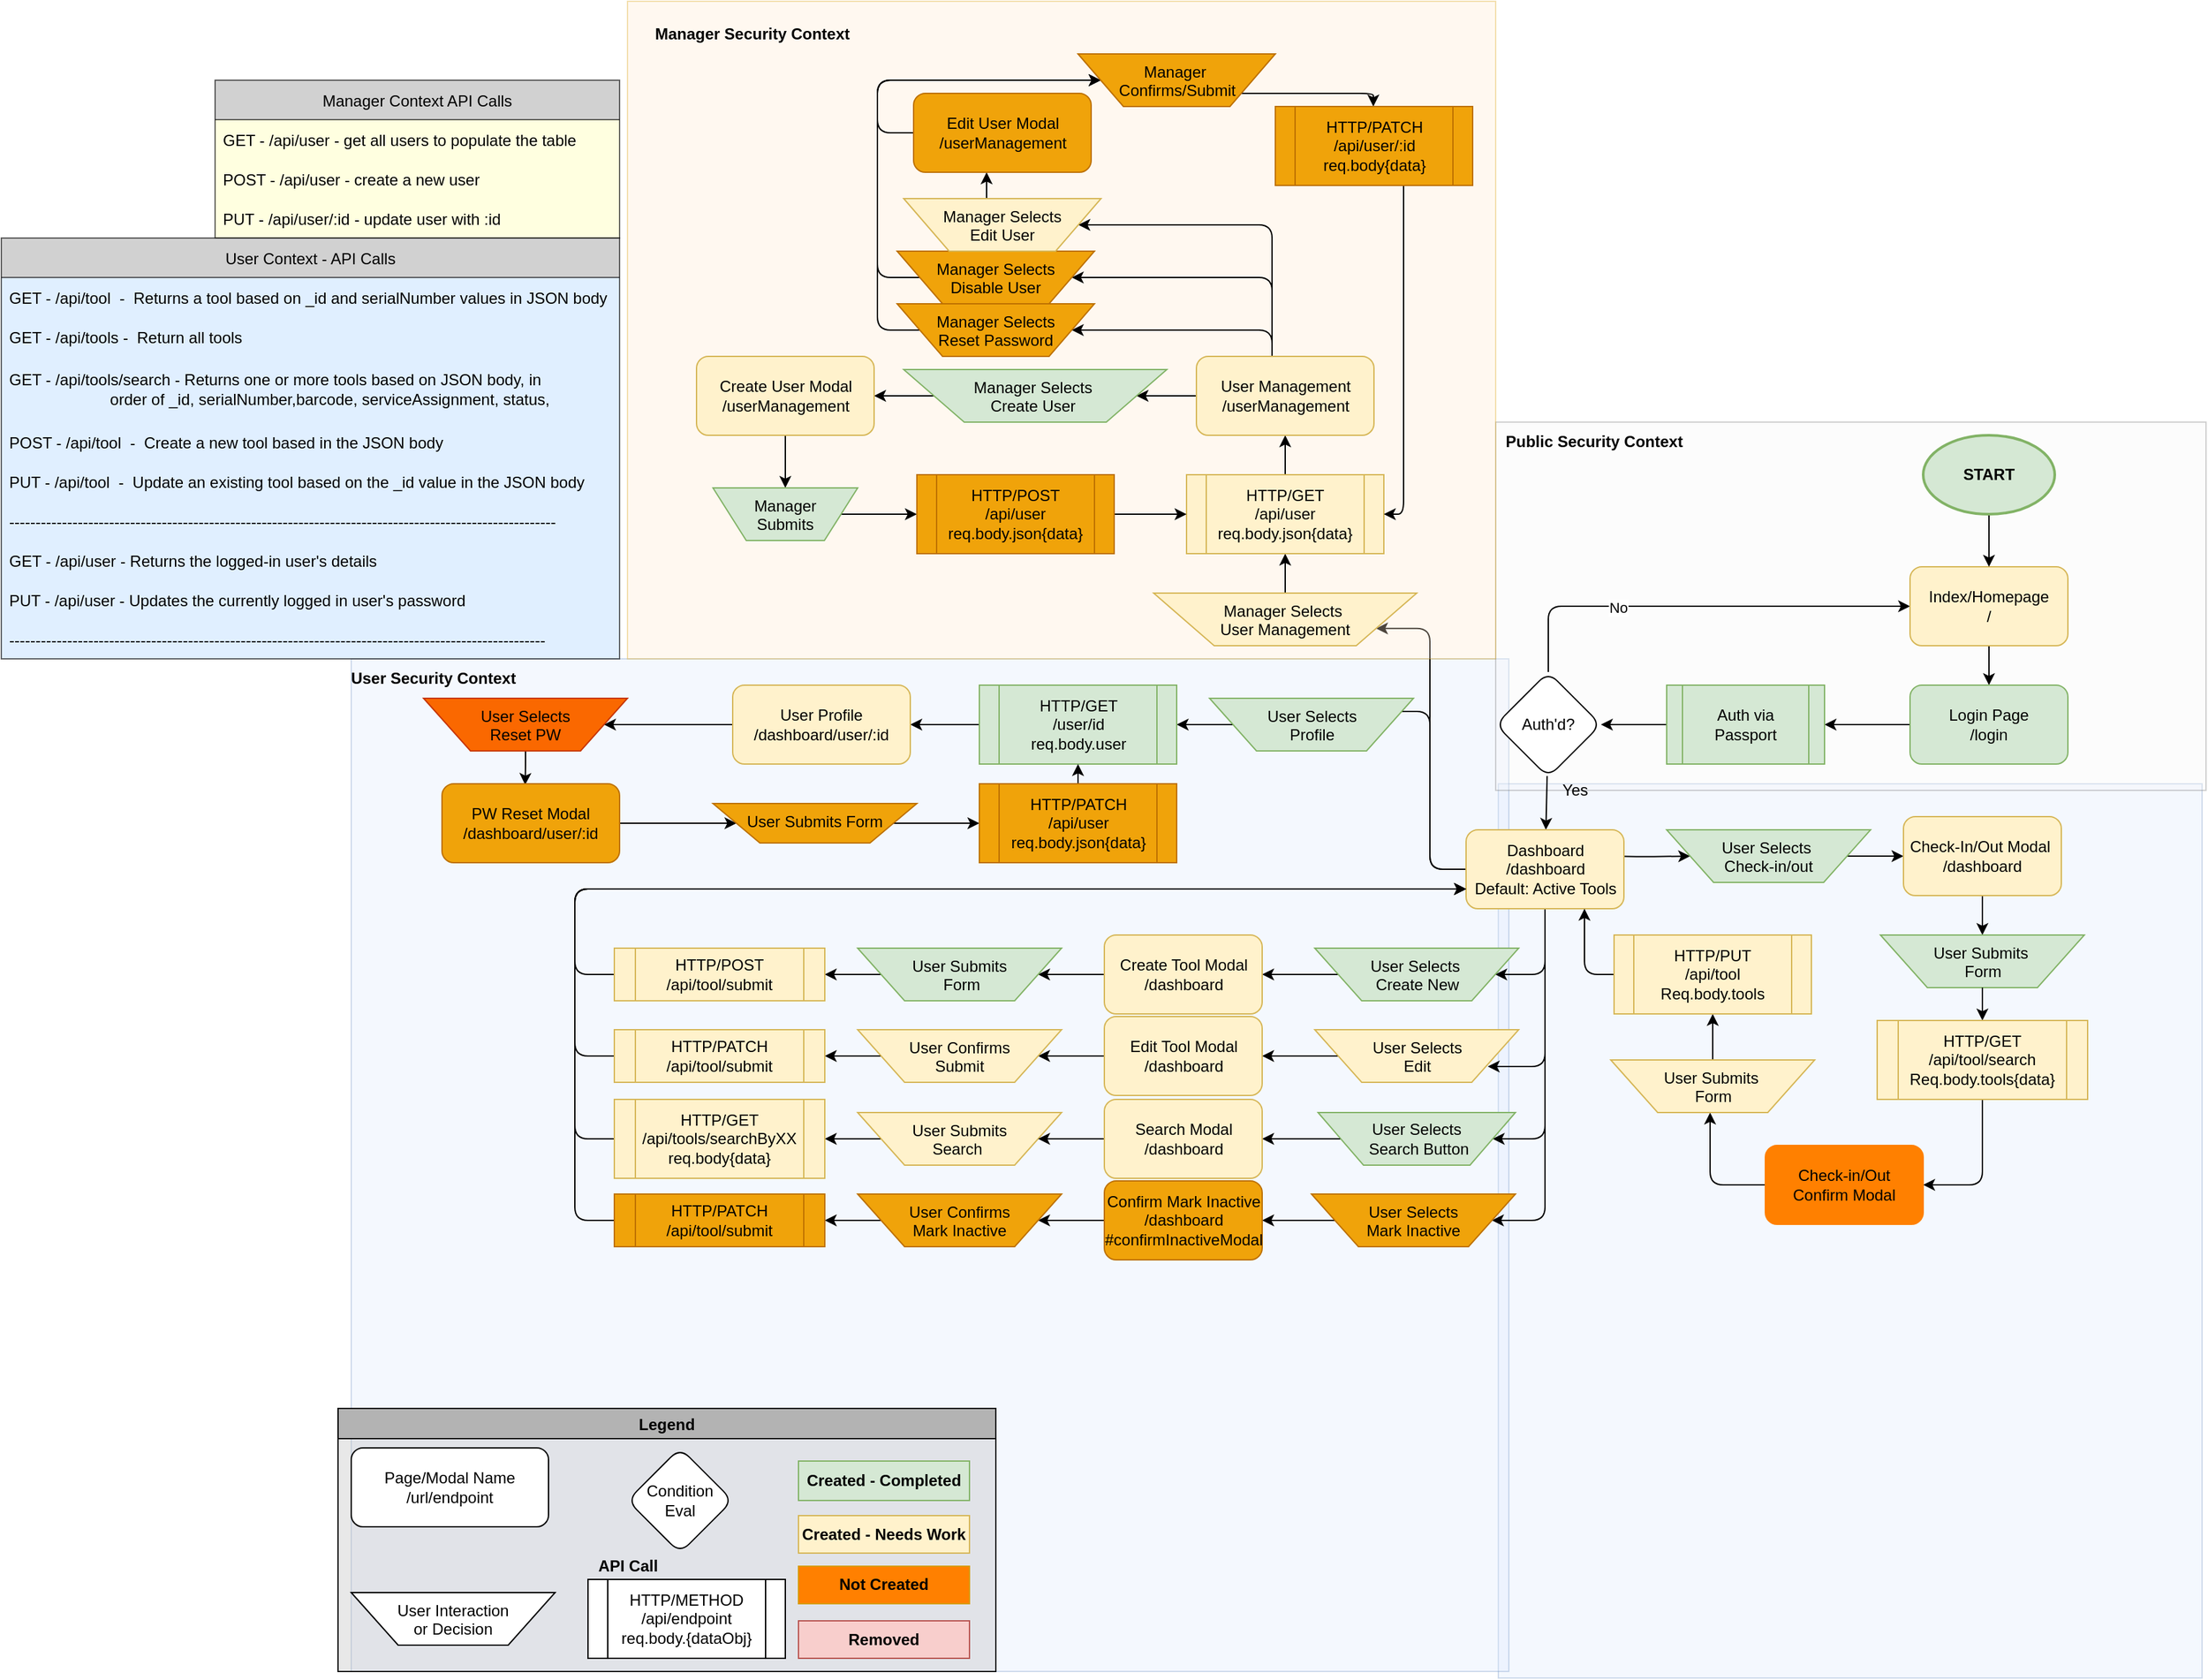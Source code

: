 <mxfile version="20.8.4" type="github">
  <diagram name="BusinessLogicTree" id="2UW4M6E541RXlkOdIHo6">
    <mxGraphModel dx="2284" dy="1814" grid="1" gridSize="10" guides="1" tooltips="1" connect="1" arrows="1" fold="1" page="1" pageScale="1" pageWidth="850" pageHeight="1100" math="0" shadow="0">
      <root>
        <mxCell id="Z0vzz4pzqoTiOcJpV1Gm-0" />
        <mxCell id="Z0vzz4pzqoTiOcJpV1Gm-1" parent="Z0vzz4pzqoTiOcJpV1Gm-0" />
        <mxCell id="Z0vzz4pzqoTiOcJpV1Gm-2" value="" style="rounded=0;whiteSpace=wrap;html=1;fillColor=#dae8fc;opacity=30;strokeColor=#6c8ebf;rotation=90;" vertex="1" parent="Z0vzz4pzqoTiOcJpV1Gm-1">
          <mxGeometry x="239.5" y="277.5" width="680" height="535" as="geometry" />
        </mxCell>
        <mxCell id="Z0vzz4pzqoTiOcJpV1Gm-3" value="" style="rounded=0;whiteSpace=wrap;html=1;fillColor=#dae8fc;opacity=30;strokeColor=#6c8ebf;" vertex="1" parent="Z0vzz4pzqoTiOcJpV1Gm-1">
          <mxGeometry x="-560" y="110" width="880" height="770" as="geometry" />
        </mxCell>
        <mxCell id="Z0vzz4pzqoTiOcJpV1Gm-4" value="" style="rounded=0;whiteSpace=wrap;html=1;fillColor=#f5f5f5;opacity=30;strokeColor=#666666;fontColor=#333333;" vertex="1" parent="Z0vzz4pzqoTiOcJpV1Gm-1">
          <mxGeometry x="310" y="-70" width="540" height="280" as="geometry" />
        </mxCell>
        <mxCell id="Z0vzz4pzqoTiOcJpV1Gm-5" value="" style="edgeStyle=none;html=1;" edge="1" parent="Z0vzz4pzqoTiOcJpV1Gm-1" source="Z0vzz4pzqoTiOcJpV1Gm-8" target="Z0vzz4pzqoTiOcJpV1Gm-14">
          <mxGeometry relative="1" as="geometry" />
        </mxCell>
        <mxCell id="Z0vzz4pzqoTiOcJpV1Gm-6" value="" style="edgeStyle=none;html=1;" edge="1" parent="Z0vzz4pzqoTiOcJpV1Gm-1" source="Z0vzz4pzqoTiOcJpV1Gm-8" target="Z0vzz4pzqoTiOcJpV1Gm-17">
          <mxGeometry relative="1" as="geometry">
            <Array as="points">
              <mxPoint x="350" y="70" />
            </Array>
          </mxGeometry>
        </mxCell>
        <mxCell id="Z0vzz4pzqoTiOcJpV1Gm-7" value="No" style="edgeLabel;html=1;align=center;verticalAlign=middle;resizable=0;points=[];" vertex="1" connectable="0" parent="Z0vzz4pzqoTiOcJpV1Gm-6">
          <mxGeometry x="-0.367" y="-1" relative="1" as="geometry">
            <mxPoint as="offset" />
          </mxGeometry>
        </mxCell>
        <mxCell id="Z0vzz4pzqoTiOcJpV1Gm-8" value="Auth&#39;d?" style="rhombus;whiteSpace=wrap;html=1;rounded=1;" vertex="1" parent="Z0vzz4pzqoTiOcJpV1Gm-1">
          <mxGeometry x="310" y="120" width="80" height="80" as="geometry" />
        </mxCell>
        <mxCell id="Z0vzz4pzqoTiOcJpV1Gm-10" value="" style="edgeStyle=orthogonalEdgeStyle;html=1;startArrow=none;startFill=0;" edge="1" parent="Z0vzz4pzqoTiOcJpV1Gm-1" target="Z0vzz4pzqoTiOcJpV1Gm-39">
          <mxGeometry relative="1" as="geometry">
            <mxPoint x="400" y="260" as="sourcePoint" />
          </mxGeometry>
        </mxCell>
        <mxCell id="Z0vzz4pzqoTiOcJpV1Gm-12" style="edgeStyle=orthogonalEdgeStyle;html=1;entryX=1;entryY=0.5;entryDx=0;entryDy=0;startArrow=none;startFill=0;exitX=0;exitY=0.5;exitDx=0;exitDy=0;" edge="1" parent="Z0vzz4pzqoTiOcJpV1Gm-1" source="Z0vzz4pzqoTiOcJpV1Gm-14" target="Z0vzz4pzqoTiOcJpV1Gm-63">
          <mxGeometry relative="1" as="geometry">
            <Array as="points">
              <mxPoint x="260" y="270" />
              <mxPoint x="260" y="150" />
              <mxPoint x="230" y="150" />
            </Array>
          </mxGeometry>
        </mxCell>
        <mxCell id="Z0vzz4pzqoTiOcJpV1Gm-13" style="edgeStyle=orthogonalEdgeStyle;html=1;entryX=1;entryY=0.75;entryDx=0;entryDy=0;startArrow=none;startFill=0;" edge="1" parent="Z0vzz4pzqoTiOcJpV1Gm-1" source="Z0vzz4pzqoTiOcJpV1Gm-14" target="Z0vzz4pzqoTiOcJpV1Gm-92">
          <mxGeometry relative="1" as="geometry">
            <Array as="points">
              <mxPoint x="260" y="270" />
              <mxPoint x="260" y="87" />
            </Array>
          </mxGeometry>
        </mxCell>
        <mxCell id="ltqC82jdDxfd06jt5gRL-8" style="edgeStyle=orthogonalEdgeStyle;rounded=1;orthogonalLoop=1;jettySize=auto;html=1;entryX=1;entryY=0.5;entryDx=0;entryDy=0;" edge="1" parent="Z0vzz4pzqoTiOcJpV1Gm-1" source="Z0vzz4pzqoTiOcJpV1Gm-14" target="Z0vzz4pzqoTiOcJpV1Gm-53">
          <mxGeometry relative="1" as="geometry">
            <Array as="points">
              <mxPoint x="348" y="350" />
            </Array>
          </mxGeometry>
        </mxCell>
        <mxCell id="ltqC82jdDxfd06jt5gRL-9" style="edgeStyle=orthogonalEdgeStyle;rounded=1;orthogonalLoop=1;jettySize=auto;html=1;" edge="1" parent="Z0vzz4pzqoTiOcJpV1Gm-1" source="Z0vzz4pzqoTiOcJpV1Gm-14">
          <mxGeometry relative="1" as="geometry">
            <mxPoint x="304" y="420" as="targetPoint" />
            <Array as="points">
              <mxPoint x="348" y="420" />
            </Array>
          </mxGeometry>
        </mxCell>
        <mxCell id="ltqC82jdDxfd06jt5gRL-10" style="edgeStyle=orthogonalEdgeStyle;rounded=1;orthogonalLoop=1;jettySize=auto;html=1;entryX=1;entryY=0.5;entryDx=0;entryDy=0;" edge="1" parent="Z0vzz4pzqoTiOcJpV1Gm-1" source="Z0vzz4pzqoTiOcJpV1Gm-14" target="Z0vzz4pzqoTiOcJpV1Gm-27">
          <mxGeometry relative="1" as="geometry">
            <Array as="points">
              <mxPoint x="348" y="475" />
            </Array>
          </mxGeometry>
        </mxCell>
        <mxCell id="ltqC82jdDxfd06jt5gRL-11" style="edgeStyle=orthogonalEdgeStyle;rounded=1;orthogonalLoop=1;jettySize=auto;html=1;entryX=1;entryY=0.5;entryDx=0;entryDy=0;" edge="1" parent="Z0vzz4pzqoTiOcJpV1Gm-1" source="Z0vzz4pzqoTiOcJpV1Gm-14" target="Z0vzz4pzqoTiOcJpV1Gm-125">
          <mxGeometry relative="1" as="geometry">
            <Array as="points">
              <mxPoint x="348" y="537" />
            </Array>
          </mxGeometry>
        </mxCell>
        <mxCell id="Z0vzz4pzqoTiOcJpV1Gm-14" value="Dashboard&lt;br&gt;/dashboard&lt;br&gt;Default: Active Tools" style="whiteSpace=wrap;html=1;rounded=1;fillColor=#fff2cc;strokeColor=#d6b656;" vertex="1" parent="Z0vzz4pzqoTiOcJpV1Gm-1">
          <mxGeometry x="287.5" y="240" width="120" height="60" as="geometry" />
        </mxCell>
        <mxCell id="Z0vzz4pzqoTiOcJpV1Gm-15" value="Yes" style="text;html=1;align=center;verticalAlign=middle;resizable=0;points=[];autosize=1;strokeColor=none;fillColor=none;" vertex="1" parent="Z0vzz4pzqoTiOcJpV1Gm-1">
          <mxGeometry x="350" y="200" width="40" height="20" as="geometry" />
        </mxCell>
        <mxCell id="Z0vzz4pzqoTiOcJpV1Gm-16" value="" style="edgeStyle=none;html=1;" edge="1" parent="Z0vzz4pzqoTiOcJpV1Gm-1" source="Z0vzz4pzqoTiOcJpV1Gm-17" target="Z0vzz4pzqoTiOcJpV1Gm-19">
          <mxGeometry relative="1" as="geometry" />
        </mxCell>
        <mxCell id="Z0vzz4pzqoTiOcJpV1Gm-17" value="Index/Homepage&lt;br&gt;/" style="whiteSpace=wrap;html=1;rounded=1;fillColor=#fff2cc;strokeColor=#d6b656;" vertex="1" parent="Z0vzz4pzqoTiOcJpV1Gm-1">
          <mxGeometry x="625" y="40" width="120" height="60" as="geometry" />
        </mxCell>
        <mxCell id="Z0vzz4pzqoTiOcJpV1Gm-18" value="" style="edgeStyle=none;html=1;" edge="1" parent="Z0vzz4pzqoTiOcJpV1Gm-1" source="Z0vzz4pzqoTiOcJpV1Gm-19" target="Z0vzz4pzqoTiOcJpV1Gm-21">
          <mxGeometry relative="1" as="geometry" />
        </mxCell>
        <mxCell id="Z0vzz4pzqoTiOcJpV1Gm-19" value="Login Page&lt;br&gt;/login" style="whiteSpace=wrap;html=1;rounded=1;fillColor=#d5e8d4;strokeColor=#82b366;" vertex="1" parent="Z0vzz4pzqoTiOcJpV1Gm-1">
          <mxGeometry x="625" y="130" width="120" height="60" as="geometry" />
        </mxCell>
        <mxCell id="Z0vzz4pzqoTiOcJpV1Gm-20" style="edgeStyle=orthogonalEdgeStyle;html=1;entryX=1;entryY=0.5;entryDx=0;entryDy=0;startArrow=none;startFill=0;" edge="1" parent="Z0vzz4pzqoTiOcJpV1Gm-1" source="Z0vzz4pzqoTiOcJpV1Gm-21" target="Z0vzz4pzqoTiOcJpV1Gm-8">
          <mxGeometry relative="1" as="geometry" />
        </mxCell>
        <mxCell id="Z0vzz4pzqoTiOcJpV1Gm-21" value="Auth via Passport" style="shape=process;whiteSpace=wrap;html=1;backgroundOutline=1;fillColor=#d5e8d4;strokeColor=#82b366;" vertex="1" parent="Z0vzz4pzqoTiOcJpV1Gm-1">
          <mxGeometry x="440" y="130" width="120" height="60" as="geometry" />
        </mxCell>
        <mxCell id="ltqC82jdDxfd06jt5gRL-6" style="edgeStyle=orthogonalEdgeStyle;rounded=1;orthogonalLoop=1;jettySize=auto;html=1;entryX=1;entryY=0.5;entryDx=0;entryDy=0;" edge="1" parent="Z0vzz4pzqoTiOcJpV1Gm-1" source="Z0vzz4pzqoTiOcJpV1Gm-27" target="Z0vzz4pzqoTiOcJpV1Gm-31">
          <mxGeometry relative="1" as="geometry" />
        </mxCell>
        <mxCell id="Z0vzz4pzqoTiOcJpV1Gm-27" value="User Selects&lt;br&gt;&amp;nbsp;Search Button" style="verticalLabelPosition=middle;verticalAlign=middle;html=1;shape=trapezoid;perimeter=trapezoidPerimeter;whiteSpace=wrap;size=0.23;arcSize=10;flipV=1;labelPosition=center;align=center;fontFamily=Helvetica;fontSize=12;strokeColor=#82b366;fillColor=#d5e8d4;" vertex="1" parent="Z0vzz4pzqoTiOcJpV1Gm-1">
          <mxGeometry x="175" y="455" width="150" height="40" as="geometry" />
        </mxCell>
        <mxCell id="ltqC82jdDxfd06jt5gRL-20" value="" style="edgeStyle=orthogonalEdgeStyle;rounded=1;orthogonalLoop=1;jettySize=auto;html=1;" edge="1" parent="Z0vzz4pzqoTiOcJpV1Gm-1" source="Z0vzz4pzqoTiOcJpV1Gm-29" target="Z0vzz4pzqoTiOcJpV1Gm-35">
          <mxGeometry relative="1" as="geometry" />
        </mxCell>
        <mxCell id="Z0vzz4pzqoTiOcJpV1Gm-29" value="User Submits &lt;br&gt;Search&amp;nbsp;" style="verticalLabelPosition=middle;verticalAlign=top;html=1;shape=trapezoid;perimeter=trapezoidPerimeter;whiteSpace=wrap;size=0.23;arcSize=10;flipV=1;labelPosition=center;align=center;fontFamily=Helvetica;fontSize=12;strokeColor=#d6b656;fillColor=#fff2cc;" vertex="1" parent="Z0vzz4pzqoTiOcJpV1Gm-1">
          <mxGeometry x="-175" y="455" width="155" height="40" as="geometry" />
        </mxCell>
        <mxCell id="ltqC82jdDxfd06jt5gRL-27" style="edgeStyle=orthogonalEdgeStyle;rounded=1;orthogonalLoop=1;jettySize=auto;html=1;entryX=0;entryY=0.75;entryDx=0;entryDy=0;" edge="1" parent="Z0vzz4pzqoTiOcJpV1Gm-1" source="Z0vzz4pzqoTiOcJpV1Gm-35" target="Z0vzz4pzqoTiOcJpV1Gm-14">
          <mxGeometry relative="1" as="geometry">
            <Array as="points">
              <mxPoint x="-390" y="475" />
              <mxPoint x="-390" y="285" />
            </Array>
          </mxGeometry>
        </mxCell>
        <mxCell id="Z0vzz4pzqoTiOcJpV1Gm-35" value="HTTP/GET&lt;br&gt;/api/tools/searchByXX&lt;br&gt;req.body{data}" style="shape=process;whiteSpace=wrap;html=1;backgroundOutline=1;fillColor=#fff2cc;strokeColor=#d6b656;" vertex="1" parent="Z0vzz4pzqoTiOcJpV1Gm-1">
          <mxGeometry x="-360" y="445" width="160" height="60" as="geometry" />
        </mxCell>
        <mxCell id="ltqC82jdDxfd06jt5gRL-5" style="edgeStyle=orthogonalEdgeStyle;rounded=1;orthogonalLoop=1;jettySize=auto;html=1;entryX=1;entryY=0.5;entryDx=0;entryDy=0;" edge="1" parent="Z0vzz4pzqoTiOcJpV1Gm-1" source="Z0vzz4pzqoTiOcJpV1Gm-37" target="Z0vzz4pzqoTiOcJpV1Gm-121">
          <mxGeometry relative="1" as="geometry" />
        </mxCell>
        <mxCell id="Z0vzz4pzqoTiOcJpV1Gm-37" value="User Selects&lt;br&gt;Edit" style="verticalLabelPosition=middle;verticalAlign=top;html=1;shape=trapezoid;perimeter=trapezoidPerimeter;whiteSpace=wrap;size=0.23;arcSize=10;flipV=1;labelPosition=center;align=center;fontFamily=Helvetica;fontSize=12;strokeColor=#d6b656;fillColor=#fff2cc;" vertex="1" parent="Z0vzz4pzqoTiOcJpV1Gm-1">
          <mxGeometry x="172.5" y="392" width="155" height="40" as="geometry" />
        </mxCell>
        <mxCell id="Z0vzz4pzqoTiOcJpV1Gm-38" value="" style="edgeStyle=orthogonalEdgeStyle;html=1;startArrow=none;startFill=0;" edge="1" parent="Z0vzz4pzqoTiOcJpV1Gm-1" source="Z0vzz4pzqoTiOcJpV1Gm-39" target="Z0vzz4pzqoTiOcJpV1Gm-41">
          <mxGeometry relative="1" as="geometry" />
        </mxCell>
        <mxCell id="Z0vzz4pzqoTiOcJpV1Gm-39" value="User Selects&amp;nbsp;&lt;br&gt;Check-in/out" style="verticalLabelPosition=middle;verticalAlign=top;html=1;shape=trapezoid;perimeter=trapezoidPerimeter;whiteSpace=wrap;size=0.23;arcSize=10;flipV=1;labelPosition=center;align=center;fontFamily=Helvetica;fontSize=12;strokeColor=#82b366;fillColor=#d5e8d4;" vertex="1" parent="Z0vzz4pzqoTiOcJpV1Gm-1">
          <mxGeometry x="440" y="240" width="155" height="40" as="geometry" />
        </mxCell>
        <mxCell id="Z0vzz4pzqoTiOcJpV1Gm-40" value="" style="edgeStyle=orthogonalEdgeStyle;html=1;startArrow=none;startFill=0;" edge="1" parent="Z0vzz4pzqoTiOcJpV1Gm-1" source="Z0vzz4pzqoTiOcJpV1Gm-41" target="Z0vzz4pzqoTiOcJpV1Gm-42">
          <mxGeometry relative="1" as="geometry" />
        </mxCell>
        <mxCell id="Z0vzz4pzqoTiOcJpV1Gm-41" value="Check-In/Out Modal&amp;nbsp;&lt;br&gt;/dashboard" style="rounded=1;whiteSpace=wrap;html=1;fillColor=#fff2cc;strokeColor=#d6b656;" vertex="1" parent="Z0vzz4pzqoTiOcJpV1Gm-1">
          <mxGeometry x="620" y="230" width="120" height="60" as="geometry" />
        </mxCell>
        <mxCell id="Z0vzz4pzqoTiOcJpV1Gm-42" value="User Submits&amp;nbsp;&lt;br&gt;Form" style="verticalLabelPosition=middle;verticalAlign=top;html=1;shape=trapezoid;perimeter=trapezoidPerimeter;whiteSpace=wrap;size=0.23;arcSize=10;flipV=1;labelPosition=center;align=center;fontFamily=Helvetica;fontSize=12;strokeColor=#82b366;fillColor=#d5e8d4;" vertex="1" parent="Z0vzz4pzqoTiOcJpV1Gm-1">
          <mxGeometry x="602.5" y="320" width="155" height="40" as="geometry" />
        </mxCell>
        <mxCell id="Z0vzz4pzqoTiOcJpV1Gm-43" value="" style="edgeStyle=orthogonalEdgeStyle;html=1;startArrow=none;startFill=0;" edge="1" parent="Z0vzz4pzqoTiOcJpV1Gm-1" source="Z0vzz4pzqoTiOcJpV1Gm-42" target="Z0vzz4pzqoTiOcJpV1Gm-45">
          <mxGeometry relative="1" as="geometry">
            <mxPoint x="664.739" y="370" as="sourcePoint" />
          </mxGeometry>
        </mxCell>
        <mxCell id="Z0vzz4pzqoTiOcJpV1Gm-44" style="edgeStyle=orthogonalEdgeStyle;html=1;startArrow=none;startFill=0;" edge="1" parent="Z0vzz4pzqoTiOcJpV1Gm-1" source="Z0vzz4pzqoTiOcJpV1Gm-45" target="Z0vzz4pzqoTiOcJpV1Gm-47">
          <mxGeometry relative="1" as="geometry">
            <Array as="points">
              <mxPoint x="680" y="510" />
            </Array>
          </mxGeometry>
        </mxCell>
        <mxCell id="Z0vzz4pzqoTiOcJpV1Gm-45" value="HTTP/GET&lt;br&gt;/api/tool/search&lt;br&gt;Req.body.tools{data}" style="shape=process;whiteSpace=wrap;html=1;backgroundOutline=1;fillColor=#fff2cc;strokeColor=#d6b656;" vertex="1" parent="Z0vzz4pzqoTiOcJpV1Gm-1">
          <mxGeometry x="600" y="385" width="160" height="60" as="geometry" />
        </mxCell>
        <mxCell id="Z0vzz4pzqoTiOcJpV1Gm-46" value="" style="edgeStyle=orthogonalEdgeStyle;html=1;startArrow=none;startFill=0;" edge="1" parent="Z0vzz4pzqoTiOcJpV1Gm-1" source="Z0vzz4pzqoTiOcJpV1Gm-47" target="Z0vzz4pzqoTiOcJpV1Gm-49">
          <mxGeometry relative="1" as="geometry">
            <Array as="points">
              <mxPoint x="473" y="510" />
            </Array>
          </mxGeometry>
        </mxCell>
        <mxCell id="Z0vzz4pzqoTiOcJpV1Gm-47" value="Check-in/Out&lt;br&gt;Confirm Modal" style="rounded=1;whiteSpace=wrap;html=1;fillColor=#FF8000;strokeColor=#FF8000;" vertex="1" parent="Z0vzz4pzqoTiOcJpV1Gm-1">
          <mxGeometry x="515" y="480" width="120" height="60" as="geometry" />
        </mxCell>
        <mxCell id="ltqC82jdDxfd06jt5gRL-30" value="" style="edgeStyle=orthogonalEdgeStyle;rounded=1;orthogonalLoop=1;jettySize=auto;html=1;" edge="1" parent="Z0vzz4pzqoTiOcJpV1Gm-1" source="Z0vzz4pzqoTiOcJpV1Gm-49" target="Z0vzz4pzqoTiOcJpV1Gm-51">
          <mxGeometry relative="1" as="geometry" />
        </mxCell>
        <mxCell id="Z0vzz4pzqoTiOcJpV1Gm-49" value="User Submits&amp;nbsp;&lt;br&gt;Form" style="verticalLabelPosition=middle;verticalAlign=top;html=1;shape=trapezoid;perimeter=trapezoidPerimeter;whiteSpace=wrap;size=0.23;arcSize=10;flipV=1;labelPosition=center;align=center;fontFamily=Helvetica;fontSize=12;strokeColor=#d6b656;fillColor=#fff2cc;" vertex="1" parent="Z0vzz4pzqoTiOcJpV1Gm-1">
          <mxGeometry x="397.5" y="415" width="155" height="40" as="geometry" />
        </mxCell>
        <mxCell id="ltqC82jdDxfd06jt5gRL-1" style="edgeStyle=orthogonalEdgeStyle;rounded=1;orthogonalLoop=1;jettySize=auto;html=1;entryX=0.75;entryY=1;entryDx=0;entryDy=0;" edge="1" parent="Z0vzz4pzqoTiOcJpV1Gm-1" source="Z0vzz4pzqoTiOcJpV1Gm-51" target="Z0vzz4pzqoTiOcJpV1Gm-14">
          <mxGeometry relative="1" as="geometry">
            <Array as="points">
              <mxPoint x="378" y="350" />
            </Array>
          </mxGeometry>
        </mxCell>
        <mxCell id="Z0vzz4pzqoTiOcJpV1Gm-51" value="HTTP/PUT&lt;br&gt;/api/tool&lt;br&gt;Req.body.tools" style="shape=process;whiteSpace=wrap;html=1;backgroundOutline=1;fillColor=#fff2cc;strokeColor=#d6b656;size=0.1;" vertex="1" parent="Z0vzz4pzqoTiOcJpV1Gm-1">
          <mxGeometry x="400" y="320" width="150" height="60" as="geometry" />
        </mxCell>
        <mxCell id="ltqC82jdDxfd06jt5gRL-4" style="edgeStyle=orthogonalEdgeStyle;rounded=1;orthogonalLoop=1;jettySize=auto;html=1;entryX=1;entryY=0.5;entryDx=0;entryDy=0;" edge="1" parent="Z0vzz4pzqoTiOcJpV1Gm-1" source="Z0vzz4pzqoTiOcJpV1Gm-53" target="Z0vzz4pzqoTiOcJpV1Gm-55">
          <mxGeometry relative="1" as="geometry" />
        </mxCell>
        <mxCell id="Z0vzz4pzqoTiOcJpV1Gm-53" value="User Selects&amp;nbsp;&lt;br&gt;Create New" style="verticalLabelPosition=middle;verticalAlign=top;html=1;shape=trapezoid;perimeter=trapezoidPerimeter;whiteSpace=wrap;size=0.23;arcSize=10;flipV=1;labelPosition=center;align=center;fontFamily=Helvetica;fontSize=12;strokeColor=#82b366;fillColor=#d5e8d4;" vertex="1" parent="Z0vzz4pzqoTiOcJpV1Gm-1">
          <mxGeometry x="172.5" y="330" width="155" height="40" as="geometry" />
        </mxCell>
        <mxCell id="Z0vzz4pzqoTiOcJpV1Gm-54" value="" style="edgeStyle=orthogonalEdgeStyle;html=1;startArrow=none;startFill=0;" edge="1" parent="Z0vzz4pzqoTiOcJpV1Gm-1" source="Z0vzz4pzqoTiOcJpV1Gm-55" target="Z0vzz4pzqoTiOcJpV1Gm-57">
          <mxGeometry relative="1" as="geometry" />
        </mxCell>
        <mxCell id="Z0vzz4pzqoTiOcJpV1Gm-55" value="Create Tool Modal&lt;br&gt;/dashboard" style="rounded=1;whiteSpace=wrap;html=1;fillColor=#fff2cc;strokeColor=#d6b656;" vertex="1" parent="Z0vzz4pzqoTiOcJpV1Gm-1">
          <mxGeometry x="12.5" y="320" width="120" height="60" as="geometry" />
        </mxCell>
        <mxCell id="ltqC82jdDxfd06jt5gRL-14" style="edgeStyle=orthogonalEdgeStyle;rounded=1;orthogonalLoop=1;jettySize=auto;html=1;entryX=1;entryY=0.5;entryDx=0;entryDy=0;" edge="1" parent="Z0vzz4pzqoTiOcJpV1Gm-1" source="Z0vzz4pzqoTiOcJpV1Gm-57" target="Z0vzz4pzqoTiOcJpV1Gm-59">
          <mxGeometry relative="1" as="geometry" />
        </mxCell>
        <mxCell id="Z0vzz4pzqoTiOcJpV1Gm-57" value="User Submits&lt;br&gt;&amp;nbsp;Form" style="verticalLabelPosition=middle;verticalAlign=top;html=1;shape=trapezoid;perimeter=trapezoidPerimeter;whiteSpace=wrap;size=0.23;arcSize=10;flipV=1;labelPosition=center;align=center;fontFamily=Helvetica;fontSize=12;strokeColor=#82b366;fillColor=#d5e8d4;" vertex="1" parent="Z0vzz4pzqoTiOcJpV1Gm-1">
          <mxGeometry x="-175" y="330" width="155" height="40" as="geometry" />
        </mxCell>
        <mxCell id="ltqC82jdDxfd06jt5gRL-25" style="edgeStyle=orthogonalEdgeStyle;rounded=1;orthogonalLoop=1;jettySize=auto;html=1;entryX=0;entryY=0.75;entryDx=0;entryDy=0;" edge="1" parent="Z0vzz4pzqoTiOcJpV1Gm-1" source="Z0vzz4pzqoTiOcJpV1Gm-59" target="Z0vzz4pzqoTiOcJpV1Gm-14">
          <mxGeometry relative="1" as="geometry">
            <Array as="points">
              <mxPoint x="-390" y="350" />
              <mxPoint x="-390" y="285" />
            </Array>
          </mxGeometry>
        </mxCell>
        <mxCell id="Z0vzz4pzqoTiOcJpV1Gm-59" value="HTTP/POST&lt;br&gt;/api/tool/submit" style="shape=process;whiteSpace=wrap;html=1;backgroundOutline=1;fillColor=#fff2cc;strokeColor=#d6b656;" vertex="1" parent="Z0vzz4pzqoTiOcJpV1Gm-1">
          <mxGeometry x="-360" y="330" width="160" height="40" as="geometry" />
        </mxCell>
        <mxCell id="Z0vzz4pzqoTiOcJpV1Gm-60" value="" style="edgeStyle=orthogonalEdgeStyle;html=1;startArrow=none;startFill=0;" edge="1" parent="Z0vzz4pzqoTiOcJpV1Gm-1" source="Z0vzz4pzqoTiOcJpV1Gm-61" target="Z0vzz4pzqoTiOcJpV1Gm-17">
          <mxGeometry relative="1" as="geometry" />
        </mxCell>
        <mxCell id="Z0vzz4pzqoTiOcJpV1Gm-61" value="&lt;b&gt;START&lt;/b&gt;" style="strokeWidth=2;html=1;shape=mxgraph.flowchart.start_1;whiteSpace=wrap;fillColor=#d5e8d4;strokeColor=#82b366;" vertex="1" parent="Z0vzz4pzqoTiOcJpV1Gm-1">
          <mxGeometry x="635" y="-60" width="100" height="60" as="geometry" />
        </mxCell>
        <mxCell id="Z0vzz4pzqoTiOcJpV1Gm-62" style="edgeStyle=orthogonalEdgeStyle;html=1;entryX=1;entryY=0.5;entryDx=0;entryDy=0;startArrow=none;startFill=0;" edge="1" parent="Z0vzz4pzqoTiOcJpV1Gm-1" source="Z0vzz4pzqoTiOcJpV1Gm-63" target="Z0vzz4pzqoTiOcJpV1Gm-65">
          <mxGeometry relative="1" as="geometry" />
        </mxCell>
        <mxCell id="Z0vzz4pzqoTiOcJpV1Gm-63" value="User Selects&lt;br&gt;Profile" style="verticalLabelPosition=middle;verticalAlign=top;html=1;shape=trapezoid;perimeter=trapezoidPerimeter;whiteSpace=wrap;size=0.23;arcSize=10;flipV=1;labelPosition=center;align=center;fontFamily=Helvetica;fontSize=12;strokeColor=#82b366;fillColor=#d5e8d4;" vertex="1" parent="Z0vzz4pzqoTiOcJpV1Gm-1">
          <mxGeometry x="92.5" y="140" width="155" height="40" as="geometry" />
        </mxCell>
        <mxCell id="Z0vzz4pzqoTiOcJpV1Gm-64" style="edgeStyle=orthogonalEdgeStyle;html=1;entryX=1;entryY=0.5;entryDx=0;entryDy=0;startArrow=none;startFill=0;" edge="1" parent="Z0vzz4pzqoTiOcJpV1Gm-1" source="Z0vzz4pzqoTiOcJpV1Gm-65" target="Z0vzz4pzqoTiOcJpV1Gm-67">
          <mxGeometry relative="1" as="geometry" />
        </mxCell>
        <mxCell id="Z0vzz4pzqoTiOcJpV1Gm-65" value="HTTP/GET&lt;br&gt;/user/id&lt;br&gt;req.body.user" style="shape=process;whiteSpace=wrap;html=1;backgroundOutline=1;fillColor=#d5e8d4;strokeColor=#82b366;" vertex="1" parent="Z0vzz4pzqoTiOcJpV1Gm-1">
          <mxGeometry x="-82.5" y="130" width="150" height="60" as="geometry" />
        </mxCell>
        <mxCell id="Z0vzz4pzqoTiOcJpV1Gm-66" value="" style="edgeStyle=orthogonalEdgeStyle;html=1;startArrow=none;startFill=0;" edge="1" parent="Z0vzz4pzqoTiOcJpV1Gm-1" source="Z0vzz4pzqoTiOcJpV1Gm-67" target="Z0vzz4pzqoTiOcJpV1Gm-69">
          <mxGeometry relative="1" as="geometry" />
        </mxCell>
        <mxCell id="Z0vzz4pzqoTiOcJpV1Gm-67" value="User Profile&lt;br&gt;/dashboard/user/:id" style="whiteSpace=wrap;html=1;rounded=1;fillColor=#fff2cc;strokeColor=#d6b656;" vertex="1" parent="Z0vzz4pzqoTiOcJpV1Gm-1">
          <mxGeometry x="-270" y="130" width="135" height="60" as="geometry" />
        </mxCell>
        <mxCell id="Z0vzz4pzqoTiOcJpV1Gm-68" style="edgeStyle=orthogonalEdgeStyle;html=1;entryX=0.468;entryY=0.014;entryDx=0;entryDy=0;entryPerimeter=0;startArrow=none;startFill=0;" edge="1" parent="Z0vzz4pzqoTiOcJpV1Gm-1" source="Z0vzz4pzqoTiOcJpV1Gm-69" target="Z0vzz4pzqoTiOcJpV1Gm-82">
          <mxGeometry relative="1" as="geometry" />
        </mxCell>
        <mxCell id="Z0vzz4pzqoTiOcJpV1Gm-69" value="User Selects&lt;br&gt;Reset PW" style="verticalLabelPosition=middle;verticalAlign=top;html=1;shape=trapezoid;perimeter=trapezoidPerimeter;whiteSpace=wrap;size=0.23;arcSize=10;flipV=1;labelPosition=center;align=center;fontFamily=Helvetica;fontSize=12;fontColor=#000000;strokeColor=#C73500;fillColor=#fa6800;" vertex="1" parent="Z0vzz4pzqoTiOcJpV1Gm-1">
          <mxGeometry x="-505" y="140" width="155" height="40" as="geometry" />
        </mxCell>
        <mxCell id="Z0vzz4pzqoTiOcJpV1Gm-70" value="Legend" style="swimlane;fillColor=#B3B3B3;" vertex="1" parent="Z0vzz4pzqoTiOcJpV1Gm-1">
          <mxGeometry x="-570" y="680" width="500" height="200" as="geometry" />
        </mxCell>
        <mxCell id="Z0vzz4pzqoTiOcJpV1Gm-71" value="" style="rounded=0;whiteSpace=wrap;html=1;fillColor=#B3B3B3;opacity=30;" vertex="1" parent="Z0vzz4pzqoTiOcJpV1Gm-70">
          <mxGeometry y="23" width="500" height="177" as="geometry" />
        </mxCell>
        <mxCell id="Z0vzz4pzqoTiOcJpV1Gm-72" value="Page/Modal Name&lt;br&gt;/url/endpoint" style="whiteSpace=wrap;html=1;rounded=1;" vertex="1" parent="Z0vzz4pzqoTiOcJpV1Gm-70">
          <mxGeometry x="10" y="30" width="150" height="60" as="geometry" />
        </mxCell>
        <mxCell id="Z0vzz4pzqoTiOcJpV1Gm-73" value="User Interaction&lt;br&gt;or Decision" style="verticalLabelPosition=middle;verticalAlign=top;html=1;shape=trapezoid;perimeter=trapezoidPerimeter;whiteSpace=wrap;size=0.23;arcSize=10;flipV=1;labelPosition=center;align=center;fontFamily=Helvetica;fontSize=12;fontColor=rgb(0, 0, 0);strokeColor=rgb(0, 0, 0);fillColor=rgb(255, 255, 255);" vertex="1" parent="Z0vzz4pzqoTiOcJpV1Gm-70">
          <mxGeometry x="10" y="140" width="155" height="40" as="geometry" />
        </mxCell>
        <mxCell id="Z0vzz4pzqoTiOcJpV1Gm-74" value="Condition&lt;br&gt;Eval" style="rhombus;whiteSpace=wrap;html=1;rounded=1;" vertex="1" parent="Z0vzz4pzqoTiOcJpV1Gm-70">
          <mxGeometry x="220" y="30" width="80" height="80" as="geometry" />
        </mxCell>
        <mxCell id="Z0vzz4pzqoTiOcJpV1Gm-75" value="HTTP/METHOD&lt;br&gt;/api/endpoint&lt;br&gt;req.body.{dataObj}" style="shape=process;whiteSpace=wrap;html=1;backgroundOutline=1;" vertex="1" parent="Z0vzz4pzqoTiOcJpV1Gm-70">
          <mxGeometry x="190" y="130" width="150" height="60" as="geometry" />
        </mxCell>
        <mxCell id="Z0vzz4pzqoTiOcJpV1Gm-76" value="API Call" style="text;html=1;align=center;verticalAlign=middle;resizable=0;points=[];autosize=1;strokeColor=none;fillColor=none;fontStyle=1" vertex="1" parent="Z0vzz4pzqoTiOcJpV1Gm-70">
          <mxGeometry x="190" y="110" width="60" height="20" as="geometry" />
        </mxCell>
        <mxCell id="Z0vzz4pzqoTiOcJpV1Gm-77" value="&lt;b&gt;Created - Completed&lt;/b&gt;" style="rounded=0;whiteSpace=wrap;html=1;fillColor=#d5e8d4;strokeColor=#82b366;" vertex="1" parent="Z0vzz4pzqoTiOcJpV1Gm-70">
          <mxGeometry x="350" y="40" width="130" height="30" as="geometry" />
        </mxCell>
        <mxCell id="Z0vzz4pzqoTiOcJpV1Gm-78" value="&lt;b&gt;Created - Needs Work&lt;/b&gt;" style="rounded=0;whiteSpace=wrap;html=1;fillColor=#fff2cc;strokeColor=#d6b656;" vertex="1" parent="Z0vzz4pzqoTiOcJpV1Gm-70">
          <mxGeometry x="350" y="81.5" width="130" height="28.5" as="geometry" />
        </mxCell>
        <mxCell id="Z0vzz4pzqoTiOcJpV1Gm-79" value="&lt;b&gt;Not Created&lt;/b&gt;" style="rounded=0;whiteSpace=wrap;html=1;fillColor=#FF8000;strokeColor=#d79b00;" vertex="1" parent="Z0vzz4pzqoTiOcJpV1Gm-70">
          <mxGeometry x="350" y="120" width="130" height="28.5" as="geometry" />
        </mxCell>
        <mxCell id="Z0vzz4pzqoTiOcJpV1Gm-80" value="&lt;b&gt;Removed&lt;/b&gt;" style="rounded=0;whiteSpace=wrap;html=1;fillColor=#f8cecc;strokeColor=#b85450;" vertex="1" parent="Z0vzz4pzqoTiOcJpV1Gm-70">
          <mxGeometry x="350" y="161.5" width="130" height="28.5" as="geometry" />
        </mxCell>
        <mxCell id="Z0vzz4pzqoTiOcJpV1Gm-81" style="edgeStyle=orthogonalEdgeStyle;html=1;entryX=0;entryY=0.5;entryDx=0;entryDy=0;startArrow=none;startFill=0;" edge="1" parent="Z0vzz4pzqoTiOcJpV1Gm-1" source="Z0vzz4pzqoTiOcJpV1Gm-82" target="Z0vzz4pzqoTiOcJpV1Gm-84">
          <mxGeometry relative="1" as="geometry" />
        </mxCell>
        <mxCell id="Z0vzz4pzqoTiOcJpV1Gm-82" value="PW Reset Modal&lt;br&gt;/dashboard/user/:id" style="whiteSpace=wrap;html=1;rounded=1;fillColor=#f0a30a;fontColor=#000000;strokeColor=#BD7000;" vertex="1" parent="Z0vzz4pzqoTiOcJpV1Gm-1">
          <mxGeometry x="-491" y="205" width="135" height="60" as="geometry" />
        </mxCell>
        <mxCell id="Z0vzz4pzqoTiOcJpV1Gm-83" style="edgeStyle=orthogonalEdgeStyle;html=1;entryX=0;entryY=0.5;entryDx=0;entryDy=0;startArrow=none;startFill=0;" edge="1" parent="Z0vzz4pzqoTiOcJpV1Gm-1" source="Z0vzz4pzqoTiOcJpV1Gm-84" target="Z0vzz4pzqoTiOcJpV1Gm-86">
          <mxGeometry relative="1" as="geometry" />
        </mxCell>
        <mxCell id="Z0vzz4pzqoTiOcJpV1Gm-84" value="User Submits Form" style="verticalLabelPosition=middle;verticalAlign=top;html=1;shape=trapezoid;perimeter=trapezoidPerimeter;whiteSpace=wrap;size=0.23;arcSize=10;flipV=1;labelPosition=center;align=center;fontFamily=Helvetica;fontSize=12;fontColor=#000000;strokeColor=#BD7000;fillColor=#f0a30a;" vertex="1" parent="Z0vzz4pzqoTiOcJpV1Gm-1">
          <mxGeometry x="-285" y="220" width="155" height="30" as="geometry" />
        </mxCell>
        <mxCell id="Z0vzz4pzqoTiOcJpV1Gm-85" style="edgeStyle=orthogonalEdgeStyle;html=1;startArrow=none;startFill=0;entryX=0.5;entryY=1;entryDx=0;entryDy=0;" edge="1" parent="Z0vzz4pzqoTiOcJpV1Gm-1" source="Z0vzz4pzqoTiOcJpV1Gm-86" target="Z0vzz4pzqoTiOcJpV1Gm-65">
          <mxGeometry relative="1" as="geometry">
            <mxPoint x="-360" y="170" as="targetPoint" />
            <Array as="points">
              <mxPoint x="-7" y="210" />
            </Array>
          </mxGeometry>
        </mxCell>
        <mxCell id="Z0vzz4pzqoTiOcJpV1Gm-86" value="HTTP/PATCH&lt;br&gt;/api/user&lt;br&gt;req.body.json{data}" style="shape=process;whiteSpace=wrap;html=1;backgroundOutline=1;fillColor=#f0a30a;fontColor=#000000;strokeColor=#BD7000;" vertex="1" parent="Z0vzz4pzqoTiOcJpV1Gm-1">
          <mxGeometry x="-82.5" y="205" width="150" height="60" as="geometry" />
        </mxCell>
        <mxCell id="Z0vzz4pzqoTiOcJpV1Gm-87" value="Public Security Context" style="text;html=1;strokeColor=none;fillColor=none;align=center;verticalAlign=middle;whiteSpace=wrap;rounded=0;opacity=30;fontStyle=1" vertex="1" parent="Z0vzz4pzqoTiOcJpV1Gm-1">
          <mxGeometry x="310" y="-70" width="150" height="30" as="geometry" />
        </mxCell>
        <mxCell id="Z0vzz4pzqoTiOcJpV1Gm-88" value="" style="rounded=0;whiteSpace=wrap;html=1;fillColor=#ffe6cc;opacity=30;strokeColor=#d79b00;" vertex="1" parent="Z0vzz4pzqoTiOcJpV1Gm-1">
          <mxGeometry x="-350" y="-390" width="660" height="500" as="geometry" />
        </mxCell>
        <mxCell id="Z0vzz4pzqoTiOcJpV1Gm-89" value="Manager Security Context" style="text;html=1;strokeColor=none;fillColor=none;align=center;verticalAlign=middle;whiteSpace=wrap;rounded=0;opacity=30;fontStyle=1" vertex="1" parent="Z0vzz4pzqoTiOcJpV1Gm-1">
          <mxGeometry x="-350" y="-380" width="190" height="30" as="geometry" />
        </mxCell>
        <mxCell id="Z0vzz4pzqoTiOcJpV1Gm-90" value="User Security Context" style="text;html=1;strokeColor=none;fillColor=none;align=center;verticalAlign=middle;whiteSpace=wrap;rounded=0;opacity=30;fontStyle=1" vertex="1" parent="Z0vzz4pzqoTiOcJpV1Gm-1">
          <mxGeometry x="-580" y="110" width="165" height="30" as="geometry" />
        </mxCell>
        <mxCell id="Z0vzz4pzqoTiOcJpV1Gm-91" value="" style="edgeStyle=orthogonalEdgeStyle;html=1;startArrow=none;startFill=0;entryX=0.5;entryY=1;entryDx=0;entryDy=0;" edge="1" parent="Z0vzz4pzqoTiOcJpV1Gm-1" source="Z0vzz4pzqoTiOcJpV1Gm-92" target="Z0vzz4pzqoTiOcJpV1Gm-94">
          <mxGeometry relative="1" as="geometry">
            <mxPoint x="150" y="10.0" as="targetPoint" />
          </mxGeometry>
        </mxCell>
        <mxCell id="Z0vzz4pzqoTiOcJpV1Gm-92" value="Manager Selects&amp;nbsp;&lt;br&gt;User Management" style="verticalLabelPosition=middle;verticalAlign=top;html=1;shape=trapezoid;perimeter=trapezoidPerimeter;whiteSpace=wrap;size=0.23;arcSize=10;flipV=1;labelPosition=center;align=center;fontFamily=Helvetica;fontSize=12;strokeColor=#d6b656;fillColor=#fff2cc;" vertex="1" parent="Z0vzz4pzqoTiOcJpV1Gm-1">
          <mxGeometry x="50" y="60" width="200" height="40" as="geometry" />
        </mxCell>
        <mxCell id="Z0vzz4pzqoTiOcJpV1Gm-93" value="" style="edgeStyle=orthogonalEdgeStyle;html=1;startArrow=none;startFill=0;" edge="1" parent="Z0vzz4pzqoTiOcJpV1Gm-1" source="Z0vzz4pzqoTiOcJpV1Gm-94" target="Z0vzz4pzqoTiOcJpV1Gm-99">
          <mxGeometry relative="1" as="geometry" />
        </mxCell>
        <mxCell id="Z0vzz4pzqoTiOcJpV1Gm-94" value="HTTP/GET&lt;br&gt;/api/user&lt;br&gt;req.body.json{data}" style="shape=process;whiteSpace=wrap;html=1;backgroundOutline=1;fillColor=#fff2cc;strokeColor=#d6b656;" vertex="1" parent="Z0vzz4pzqoTiOcJpV1Gm-1">
          <mxGeometry x="75" y="-30" width="150" height="60" as="geometry" />
        </mxCell>
        <mxCell id="Z0vzz4pzqoTiOcJpV1Gm-95" value="" style="edgeStyle=orthogonalEdgeStyle;html=1;startArrow=none;startFill=0;" edge="1" parent="Z0vzz4pzqoTiOcJpV1Gm-1" source="Z0vzz4pzqoTiOcJpV1Gm-99" target="Z0vzz4pzqoTiOcJpV1Gm-101">
          <mxGeometry relative="1" as="geometry" />
        </mxCell>
        <mxCell id="Z0vzz4pzqoTiOcJpV1Gm-96" style="edgeStyle=orthogonalEdgeStyle;html=1;startArrow=none;startFill=0;entryX=1;entryY=0.5;entryDx=0;entryDy=0;" edge="1" parent="Z0vzz4pzqoTiOcJpV1Gm-1" source="Z0vzz4pzqoTiOcJpV1Gm-99" target="Z0vzz4pzqoTiOcJpV1Gm-109">
          <mxGeometry relative="1" as="geometry">
            <Array as="points">
              <mxPoint x="140" y="-140" />
            </Array>
          </mxGeometry>
        </mxCell>
        <mxCell id="Z0vzz4pzqoTiOcJpV1Gm-97" style="edgeStyle=orthogonalEdgeStyle;html=1;entryX=1;entryY=0.5;entryDx=0;entryDy=0;startArrow=none;startFill=0;" edge="1" parent="Z0vzz4pzqoTiOcJpV1Gm-1" source="Z0vzz4pzqoTiOcJpV1Gm-99" target="Z0vzz4pzqoTiOcJpV1Gm-111">
          <mxGeometry relative="1" as="geometry">
            <Array as="points">
              <mxPoint x="140" y="-180" />
            </Array>
          </mxGeometry>
        </mxCell>
        <mxCell id="Z0vzz4pzqoTiOcJpV1Gm-98" style="edgeStyle=orthogonalEdgeStyle;html=1;entryX=1;entryY=0.5;entryDx=0;entryDy=0;startArrow=none;startFill=0;" edge="1" parent="Z0vzz4pzqoTiOcJpV1Gm-1" source="Z0vzz4pzqoTiOcJpV1Gm-99" target="Z0vzz4pzqoTiOcJpV1Gm-113">
          <mxGeometry relative="1" as="geometry">
            <Array as="points">
              <mxPoint x="140" y="-220" />
            </Array>
          </mxGeometry>
        </mxCell>
        <mxCell id="Z0vzz4pzqoTiOcJpV1Gm-99" value="User Management&lt;br&gt;/userManagement" style="whiteSpace=wrap;html=1;rounded=1;fillColor=#fff2cc;strokeColor=#d6b656;" vertex="1" parent="Z0vzz4pzqoTiOcJpV1Gm-1">
          <mxGeometry x="82.5" y="-120" width="135" height="60" as="geometry" />
        </mxCell>
        <mxCell id="Z0vzz4pzqoTiOcJpV1Gm-100" value="" style="edgeStyle=orthogonalEdgeStyle;html=1;startArrow=none;startFill=0;" edge="1" parent="Z0vzz4pzqoTiOcJpV1Gm-1" source="Z0vzz4pzqoTiOcJpV1Gm-101" target="Z0vzz4pzqoTiOcJpV1Gm-103">
          <mxGeometry relative="1" as="geometry" />
        </mxCell>
        <mxCell id="Z0vzz4pzqoTiOcJpV1Gm-101" value="Manager Selects&amp;nbsp;&lt;br&gt;Create User&amp;nbsp;" style="verticalLabelPosition=middle;verticalAlign=top;html=1;shape=trapezoid;perimeter=trapezoidPerimeter;whiteSpace=wrap;size=0.23;arcSize=10;flipV=1;labelPosition=center;align=center;fontFamily=Helvetica;fontSize=12;strokeColor=#82b366;fillColor=#d5e8d4;" vertex="1" parent="Z0vzz4pzqoTiOcJpV1Gm-1">
          <mxGeometry x="-140" y="-110" width="200" height="40" as="geometry" />
        </mxCell>
        <mxCell id="Z0vzz4pzqoTiOcJpV1Gm-102" value="" style="edgeStyle=orthogonalEdgeStyle;html=1;startArrow=none;startFill=0;" edge="1" parent="Z0vzz4pzqoTiOcJpV1Gm-1" source="Z0vzz4pzqoTiOcJpV1Gm-103" target="Z0vzz4pzqoTiOcJpV1Gm-105">
          <mxGeometry relative="1" as="geometry" />
        </mxCell>
        <mxCell id="Z0vzz4pzqoTiOcJpV1Gm-103" value="Create User Modal&lt;br&gt;/userManagement" style="whiteSpace=wrap;html=1;rounded=1;fillColor=#fff2cc;strokeColor=#d6b656;" vertex="1" parent="Z0vzz4pzqoTiOcJpV1Gm-1">
          <mxGeometry x="-297.5" y="-120" width="135" height="60" as="geometry" />
        </mxCell>
        <mxCell id="Z0vzz4pzqoTiOcJpV1Gm-104" value="" style="edgeStyle=orthogonalEdgeStyle;html=1;startArrow=none;startFill=0;" edge="1" parent="Z0vzz4pzqoTiOcJpV1Gm-1" source="Z0vzz4pzqoTiOcJpV1Gm-105" target="Z0vzz4pzqoTiOcJpV1Gm-107">
          <mxGeometry relative="1" as="geometry" />
        </mxCell>
        <mxCell id="Z0vzz4pzqoTiOcJpV1Gm-105" value="Manager&lt;br&gt;Submits" style="verticalLabelPosition=middle;verticalAlign=top;html=1;shape=trapezoid;perimeter=trapezoidPerimeter;whiteSpace=wrap;size=0.23;arcSize=10;flipV=1;labelPosition=center;align=center;fontFamily=Helvetica;fontSize=12;strokeColor=#82b366;fillColor=#d5e8d4;" vertex="1" parent="Z0vzz4pzqoTiOcJpV1Gm-1">
          <mxGeometry x="-285" y="-20" width="110" height="40" as="geometry" />
        </mxCell>
        <mxCell id="Z0vzz4pzqoTiOcJpV1Gm-106" value="" style="edgeStyle=orthogonalEdgeStyle;html=1;startArrow=none;startFill=0;" edge="1" parent="Z0vzz4pzqoTiOcJpV1Gm-1" source="Z0vzz4pzqoTiOcJpV1Gm-107" target="Z0vzz4pzqoTiOcJpV1Gm-94">
          <mxGeometry relative="1" as="geometry" />
        </mxCell>
        <mxCell id="Z0vzz4pzqoTiOcJpV1Gm-107" value="HTTP/POST&lt;br&gt;/api/user&lt;br&gt;req.body.json{data}" style="shape=process;whiteSpace=wrap;html=1;backgroundOutline=1;fillColor=#f0a30a;strokeColor=#BD7000;fontColor=#000000;" vertex="1" parent="Z0vzz4pzqoTiOcJpV1Gm-1">
          <mxGeometry x="-130" y="-30" width="150" height="60" as="geometry" />
        </mxCell>
        <mxCell id="Z0vzz4pzqoTiOcJpV1Gm-108" style="edgeStyle=orthogonalEdgeStyle;html=1;entryX=0;entryY=0.5;entryDx=0;entryDy=0;startArrow=none;startFill=0;" edge="1" parent="Z0vzz4pzqoTiOcJpV1Gm-1" source="Z0vzz4pzqoTiOcJpV1Gm-109" target="Z0vzz4pzqoTiOcJpV1Gm-117">
          <mxGeometry relative="1" as="geometry">
            <Array as="points">
              <mxPoint x="-160" y="-140" />
              <mxPoint x="-160" y="-330" />
            </Array>
          </mxGeometry>
        </mxCell>
        <mxCell id="Z0vzz4pzqoTiOcJpV1Gm-109" value="Manager Selects&lt;br&gt;Reset Password" style="verticalLabelPosition=middle;verticalAlign=top;html=1;shape=trapezoid;perimeter=trapezoidPerimeter;whiteSpace=wrap;size=0.23;arcSize=10;flipV=1;labelPosition=center;align=center;fontFamily=Helvetica;fontSize=12;fontColor=#000000;strokeColor=#BD7000;fillColor=#f0a30a;" vertex="1" parent="Z0vzz4pzqoTiOcJpV1Gm-1">
          <mxGeometry x="-145" y="-160" width="150" height="40" as="geometry" />
        </mxCell>
        <mxCell id="Z0vzz4pzqoTiOcJpV1Gm-110" style="edgeStyle=orthogonalEdgeStyle;html=1;entryX=0;entryY=0.5;entryDx=0;entryDy=0;startArrow=none;startFill=0;" edge="1" parent="Z0vzz4pzqoTiOcJpV1Gm-1" source="Z0vzz4pzqoTiOcJpV1Gm-111" target="Z0vzz4pzqoTiOcJpV1Gm-117">
          <mxGeometry relative="1" as="geometry">
            <Array as="points">
              <mxPoint x="-160" y="-180" />
              <mxPoint x="-160" y="-330" />
            </Array>
          </mxGeometry>
        </mxCell>
        <mxCell id="Z0vzz4pzqoTiOcJpV1Gm-111" value="Manager Selects&lt;br&gt;Disable User" style="verticalLabelPosition=middle;verticalAlign=top;html=1;shape=trapezoid;perimeter=trapezoidPerimeter;whiteSpace=wrap;size=0.23;arcSize=10;flipV=1;labelPosition=center;align=center;fontFamily=Helvetica;fontSize=12;fontColor=#000000;strokeColor=#BD7000;fillColor=#f0a30a;" vertex="1" parent="Z0vzz4pzqoTiOcJpV1Gm-1">
          <mxGeometry x="-145" y="-200" width="150" height="40" as="geometry" />
        </mxCell>
        <mxCell id="Z0vzz4pzqoTiOcJpV1Gm-112" style="edgeStyle=elbowEdgeStyle;elbow=vertical;html=1;startArrow=none;startFill=0;" edge="1" parent="Z0vzz4pzqoTiOcJpV1Gm-1" source="Z0vzz4pzqoTiOcJpV1Gm-113" target="Z0vzz4pzqoTiOcJpV1Gm-115">
          <mxGeometry relative="1" as="geometry">
            <Array as="points">
              <mxPoint x="-77" y="-250" />
            </Array>
          </mxGeometry>
        </mxCell>
        <mxCell id="Z0vzz4pzqoTiOcJpV1Gm-113" value="Manager Selects&lt;br&gt;Edit User" style="verticalLabelPosition=middle;verticalAlign=top;html=1;shape=trapezoid;perimeter=trapezoidPerimeter;whiteSpace=wrap;size=0.23;arcSize=10;flipV=1;labelPosition=center;align=center;fontFamily=Helvetica;fontSize=12;strokeColor=#d6b656;fillColor=#fff2cc;" vertex="1" parent="Z0vzz4pzqoTiOcJpV1Gm-1">
          <mxGeometry x="-140" y="-240" width="150" height="40" as="geometry" />
        </mxCell>
        <mxCell id="Z0vzz4pzqoTiOcJpV1Gm-114" style="edgeStyle=elbowEdgeStyle;elbow=vertical;html=1;exitX=0;exitY=0.5;exitDx=0;exitDy=0;entryX=0;entryY=0.5;entryDx=0;entryDy=0;startArrow=none;startFill=0;" edge="1" parent="Z0vzz4pzqoTiOcJpV1Gm-1" source="Z0vzz4pzqoTiOcJpV1Gm-115" target="Z0vzz4pzqoTiOcJpV1Gm-117">
          <mxGeometry relative="1" as="geometry">
            <Array as="points">
              <mxPoint x="-160" y="-300" />
              <mxPoint x="-150" y="-320" />
              <mxPoint y="-330" />
            </Array>
          </mxGeometry>
        </mxCell>
        <mxCell id="Z0vzz4pzqoTiOcJpV1Gm-115" value="Edit User Modal&lt;br&gt;/userManagement" style="whiteSpace=wrap;html=1;rounded=1;fillColor=#f0a30a;strokeColor=#BD7000;fontColor=#000000;" vertex="1" parent="Z0vzz4pzqoTiOcJpV1Gm-1">
          <mxGeometry x="-132.5" y="-320" width="135" height="60" as="geometry" />
        </mxCell>
        <mxCell id="Z0vzz4pzqoTiOcJpV1Gm-116" value="" style="edgeStyle=orthogonalEdgeStyle;html=1;startArrow=none;startFill=0;" edge="1" parent="Z0vzz4pzqoTiOcJpV1Gm-1" source="Z0vzz4pzqoTiOcJpV1Gm-117" target="Z0vzz4pzqoTiOcJpV1Gm-119">
          <mxGeometry relative="1" as="geometry">
            <Array as="points">
              <mxPoint x="217" y="-320" />
            </Array>
          </mxGeometry>
        </mxCell>
        <mxCell id="Z0vzz4pzqoTiOcJpV1Gm-117" value="Manager&amp;nbsp;&lt;br&gt;Confirms/Submit" style="verticalLabelPosition=middle;verticalAlign=top;html=1;shape=trapezoid;perimeter=trapezoidPerimeter;whiteSpace=wrap;size=0.23;arcSize=10;flipV=1;labelPosition=center;align=center;fontFamily=Helvetica;fontSize=12;fontColor=#000000;strokeColor=#BD7000;fillColor=#f0a30a;" vertex="1" parent="Z0vzz4pzqoTiOcJpV1Gm-1">
          <mxGeometry x="-7.5" y="-350" width="150" height="40" as="geometry" />
        </mxCell>
        <mxCell id="Z0vzz4pzqoTiOcJpV1Gm-118" style="edgeStyle=orthogonalEdgeStyle;html=1;startArrow=none;startFill=0;" edge="1" parent="Z0vzz4pzqoTiOcJpV1Gm-1" source="Z0vzz4pzqoTiOcJpV1Gm-119">
          <mxGeometry relative="1" as="geometry">
            <mxPoint x="225" as="targetPoint" />
            <Array as="points">
              <mxPoint x="240" y="-260" />
              <mxPoint x="240" />
            </Array>
          </mxGeometry>
        </mxCell>
        <mxCell id="Z0vzz4pzqoTiOcJpV1Gm-119" value="HTTP/PATCH&lt;br&gt;/api/user/:id&lt;br&gt;req.body{data}" style="shape=process;whiteSpace=wrap;html=1;backgroundOutline=1;fillColor=#f0a30a;fontColor=#000000;strokeColor=#BD7000;" vertex="1" parent="Z0vzz4pzqoTiOcJpV1Gm-1">
          <mxGeometry x="142.5" y="-310" width="150" height="60" as="geometry" />
        </mxCell>
        <mxCell id="ltqC82jdDxfd06jt5gRL-16" value="" style="edgeStyle=orthogonalEdgeStyle;rounded=1;orthogonalLoop=1;jettySize=auto;html=1;" edge="1" parent="Z0vzz4pzqoTiOcJpV1Gm-1" source="Z0vzz4pzqoTiOcJpV1Gm-121" target="Z0vzz4pzqoTiOcJpV1Gm-123">
          <mxGeometry relative="1" as="geometry" />
        </mxCell>
        <mxCell id="Z0vzz4pzqoTiOcJpV1Gm-121" value="Edit Tool Modal&lt;br&gt;/dashboard" style="whiteSpace=wrap;html=1;rounded=1;fillColor=#fff2cc;strokeColor=#d6b656;" vertex="1" parent="Z0vzz4pzqoTiOcJpV1Gm-1">
          <mxGeometry x="12.5" y="382" width="120" height="60" as="geometry" />
        </mxCell>
        <mxCell id="ltqC82jdDxfd06jt5gRL-15" style="edgeStyle=orthogonalEdgeStyle;rounded=1;orthogonalLoop=1;jettySize=auto;html=1;entryX=1;entryY=0.5;entryDx=0;entryDy=0;" edge="1" parent="Z0vzz4pzqoTiOcJpV1Gm-1" source="Z0vzz4pzqoTiOcJpV1Gm-123" target="ltqC82jdDxfd06jt5gRL-13">
          <mxGeometry relative="1" as="geometry" />
        </mxCell>
        <mxCell id="Z0vzz4pzqoTiOcJpV1Gm-123" value="User Confirms&lt;br&gt;Submit" style="verticalLabelPosition=middle;verticalAlign=top;html=1;shape=trapezoid;perimeter=trapezoidPerimeter;whiteSpace=wrap;size=0.23;arcSize=10;flipV=1;labelPosition=center;align=center;fontFamily=Helvetica;fontSize=12;strokeColor=#d6b656;fillColor=#fff2cc;" vertex="1" parent="Z0vzz4pzqoTiOcJpV1Gm-1">
          <mxGeometry x="-175" y="392" width="155" height="40" as="geometry" />
        </mxCell>
        <mxCell id="ltqC82jdDxfd06jt5gRL-7" style="edgeStyle=orthogonalEdgeStyle;rounded=1;orthogonalLoop=1;jettySize=auto;html=1;entryX=1;entryY=0.5;entryDx=0;entryDy=0;" edge="1" parent="Z0vzz4pzqoTiOcJpV1Gm-1" source="Z0vzz4pzqoTiOcJpV1Gm-125" target="Z0vzz4pzqoTiOcJpV1Gm-127">
          <mxGeometry relative="1" as="geometry" />
        </mxCell>
        <mxCell id="Z0vzz4pzqoTiOcJpV1Gm-125" value="User Selects&lt;br&gt;Mark Inactive" style="verticalLabelPosition=middle;verticalAlign=top;html=1;shape=trapezoid;perimeter=trapezoidPerimeter;whiteSpace=wrap;size=0.23;arcSize=10;flipV=1;labelPosition=center;align=center;fontFamily=Helvetica;fontSize=12;fontColor=#000000;strokeColor=#BD7000;fillColor=#f0a30a;" vertex="1" parent="Z0vzz4pzqoTiOcJpV1Gm-1">
          <mxGeometry x="170" y="517" width="155" height="40" as="geometry" />
        </mxCell>
        <mxCell id="ltqC82jdDxfd06jt5gRL-18" value="" style="edgeStyle=orthogonalEdgeStyle;rounded=1;orthogonalLoop=1;jettySize=auto;html=1;" edge="1" parent="Z0vzz4pzqoTiOcJpV1Gm-1" source="Z0vzz4pzqoTiOcJpV1Gm-127" target="ltqC82jdDxfd06jt5gRL-12">
          <mxGeometry relative="1" as="geometry" />
        </mxCell>
        <mxCell id="Z0vzz4pzqoTiOcJpV1Gm-127" value="Confirm Mark Inactive&lt;br&gt;/dashboard&lt;br&gt;#confirmInactiveModal" style="whiteSpace=wrap;html=1;rounded=1;fillColor=#f0a30a;fontColor=#000000;strokeColor=#BD7000;" vertex="1" parent="Z0vzz4pzqoTiOcJpV1Gm-1">
          <mxGeometry x="12.5" y="507" width="120" height="60" as="geometry" />
        </mxCell>
        <mxCell id="Z0vzz4pzqoTiOcJpV1Gm-128" value="Manager Context API Calls" style="swimlane;fontStyle=0;childLayout=stackLayout;horizontal=1;startSize=30;horizontalStack=0;resizeParent=1;resizeParentMax=0;resizeLast=0;collapsible=1;marginBottom=0;fillColor=#B3B3B3;opacity=60;swimlaneFillColor=#FFFFCC;" vertex="1" parent="Z0vzz4pzqoTiOcJpV1Gm-1">
          <mxGeometry x="-663.5" y="-330" width="307.5" height="120" as="geometry" />
        </mxCell>
        <mxCell id="Z0vzz4pzqoTiOcJpV1Gm-129" value="GET - /api/user - get all users to populate the table" style="text;strokeColor=none;fillColor=none;align=left;verticalAlign=middle;spacingLeft=4;spacingRight=4;overflow=hidden;points=[[0,0.5],[1,0.5]];portConstraint=eastwest;rotatable=0;opacity=30;" vertex="1" parent="Z0vzz4pzqoTiOcJpV1Gm-128">
          <mxGeometry y="30" width="307.5" height="30" as="geometry" />
        </mxCell>
        <mxCell id="Z0vzz4pzqoTiOcJpV1Gm-130" value="POST - /api/user - create a new user" style="text;strokeColor=none;fillColor=none;align=left;verticalAlign=middle;spacingLeft=4;spacingRight=4;overflow=hidden;points=[[0,0.5],[1,0.5]];portConstraint=eastwest;rotatable=0;opacity=30;" vertex="1" parent="Z0vzz4pzqoTiOcJpV1Gm-128">
          <mxGeometry y="60" width="307.5" height="30" as="geometry" />
        </mxCell>
        <mxCell id="Z0vzz4pzqoTiOcJpV1Gm-131" value="PUT - /api/user/:id - update user with :id" style="text;strokeColor=none;fillColor=none;align=left;verticalAlign=middle;spacingLeft=4;spacingRight=4;overflow=hidden;points=[[0,0.5],[1,0.5]];portConstraint=eastwest;rotatable=0;opacity=30;" vertex="1" parent="Z0vzz4pzqoTiOcJpV1Gm-128">
          <mxGeometry y="90" width="307.5" height="30" as="geometry" />
        </mxCell>
        <mxCell id="Z0vzz4pzqoTiOcJpV1Gm-132" value="User Context - API Calls" style="swimlane;fontStyle=0;childLayout=stackLayout;horizontal=1;startSize=30;horizontalStack=0;resizeParent=1;resizeParentMax=0;resizeLast=0;collapsible=1;marginBottom=0;fillColor=#B3B3B3;opacity=60;swimlaneFillColor=#CCE5FF;" vertex="1" parent="Z0vzz4pzqoTiOcJpV1Gm-1">
          <mxGeometry x="-826" y="-210" width="470" height="320" as="geometry" />
        </mxCell>
        <mxCell id="Z0vzz4pzqoTiOcJpV1Gm-133" value="GET - /api/tool  -  Returns a tool based on _id and serialNumber values in JSON body" style="text;strokeColor=none;fillColor=none;align=left;verticalAlign=middle;spacingLeft=4;spacingRight=4;overflow=hidden;points=[[0,0.5],[1,0.5]];portConstraint=eastwest;rotatable=0;opacity=30;" vertex="1" parent="Z0vzz4pzqoTiOcJpV1Gm-132">
          <mxGeometry y="30" width="470" height="30" as="geometry" />
        </mxCell>
        <mxCell id="Z0vzz4pzqoTiOcJpV1Gm-134" value="GET - /api/tools -  Return all tools" style="text;strokeColor=none;fillColor=none;align=left;verticalAlign=middle;spacingLeft=4;spacingRight=4;overflow=hidden;points=[[0,0.5],[1,0.5]];portConstraint=eastwest;rotatable=0;opacity=30;" vertex="1" parent="Z0vzz4pzqoTiOcJpV1Gm-132">
          <mxGeometry y="60" width="470" height="30" as="geometry" />
        </mxCell>
        <mxCell id="Z0vzz4pzqoTiOcJpV1Gm-135" value="GET - /api/tools/search - Returns one or more tools based on JSON body, in                                       order of _id, serialNumber,barcode, serviceAssignment, status, " style="text;strokeColor=none;fillColor=none;align=left;verticalAlign=middle;spacingLeft=4;spacingRight=4;overflow=hidden;points=[[0,0.5],[1,0.5]];portConstraint=eastwest;rotatable=0;opacity=30;whiteSpace=wrap;" vertex="1" parent="Z0vzz4pzqoTiOcJpV1Gm-132">
          <mxGeometry y="90" width="470" height="50" as="geometry" />
        </mxCell>
        <mxCell id="Z0vzz4pzqoTiOcJpV1Gm-136" value="POST - /api/tool  -  Create a new tool based in the JSON body" style="text;strokeColor=none;fillColor=none;align=left;verticalAlign=middle;spacingLeft=4;spacingRight=4;overflow=hidden;points=[[0,0.5],[1,0.5]];portConstraint=eastwest;rotatable=0;opacity=30;" vertex="1" parent="Z0vzz4pzqoTiOcJpV1Gm-132">
          <mxGeometry y="140" width="470" height="30" as="geometry" />
        </mxCell>
        <mxCell id="Z0vzz4pzqoTiOcJpV1Gm-137" value="PUT - /api/tool  -  Update an existing tool based on the _id value in the JSON body" style="text;strokeColor=none;fillColor=none;align=left;verticalAlign=middle;spacingLeft=4;spacingRight=4;overflow=hidden;points=[[0,0.5],[1,0.5]];portConstraint=eastwest;rotatable=0;opacity=30;" vertex="1" parent="Z0vzz4pzqoTiOcJpV1Gm-132">
          <mxGeometry y="170" width="470" height="30" as="geometry" />
        </mxCell>
        <mxCell id="Z0vzz4pzqoTiOcJpV1Gm-138" value="--------------------------------------------------------------------------------------------------------" style="text;strokeColor=none;fillColor=none;align=left;verticalAlign=middle;spacingLeft=4;spacingRight=4;overflow=hidden;points=[[0,0.5],[1,0.5]];portConstraint=eastwest;rotatable=0;opacity=30;" vertex="1" parent="Z0vzz4pzqoTiOcJpV1Gm-132">
          <mxGeometry y="200" width="470" height="30" as="geometry" />
        </mxCell>
        <mxCell id="Z0vzz4pzqoTiOcJpV1Gm-139" value="GET - /api/user - Returns the logged-in user&#39;s details " style="text;strokeColor=none;fillColor=none;align=left;verticalAlign=middle;spacingLeft=4;spacingRight=4;overflow=hidden;points=[[0,0.5],[1,0.5]];portConstraint=eastwest;rotatable=0;opacity=30;" vertex="1" parent="Z0vzz4pzqoTiOcJpV1Gm-132">
          <mxGeometry y="230" width="470" height="30" as="geometry" />
        </mxCell>
        <mxCell id="Z0vzz4pzqoTiOcJpV1Gm-140" value="PUT - /api/user - Updates the currently logged in user&#39;s password " style="text;strokeColor=none;fillColor=none;align=left;verticalAlign=middle;spacingLeft=4;spacingRight=4;overflow=hidden;points=[[0,0.5],[1,0.5]];portConstraint=eastwest;rotatable=0;opacity=30;" vertex="1" parent="Z0vzz4pzqoTiOcJpV1Gm-132">
          <mxGeometry y="260" width="470" height="30" as="geometry" />
        </mxCell>
        <mxCell id="Z0vzz4pzqoTiOcJpV1Gm-141" value="------------------------------------------------------------------------------------------------------" style="text;strokeColor=none;fillColor=none;align=left;verticalAlign=middle;spacingLeft=4;spacingRight=4;overflow=hidden;points=[[0,0.5],[1,0.5]];portConstraint=eastwest;rotatable=0;opacity=30;" vertex="1" parent="Z0vzz4pzqoTiOcJpV1Gm-132">
          <mxGeometry y="290" width="470" height="30" as="geometry" />
        </mxCell>
        <mxCell id="ltqC82jdDxfd06jt5gRL-17" value="" style="edgeStyle=orthogonalEdgeStyle;rounded=1;orthogonalLoop=1;jettySize=auto;html=1;" edge="1" parent="Z0vzz4pzqoTiOcJpV1Gm-1" source="Z0vzz4pzqoTiOcJpV1Gm-31" target="Z0vzz4pzqoTiOcJpV1Gm-29">
          <mxGeometry relative="1" as="geometry" />
        </mxCell>
        <mxCell id="Z0vzz4pzqoTiOcJpV1Gm-31" value="Search Modal&lt;br&gt;/dashboard" style="whiteSpace=wrap;html=1;rounded=1;fillColor=#fff2cc;strokeColor=#d6b656;" vertex="1" parent="Z0vzz4pzqoTiOcJpV1Gm-1">
          <mxGeometry x="12.5" y="445" width="120" height="60" as="geometry" />
        </mxCell>
        <mxCell id="ltqC82jdDxfd06jt5gRL-21" value="" style="edgeStyle=orthogonalEdgeStyle;rounded=1;orthogonalLoop=1;jettySize=auto;html=1;" edge="1" parent="Z0vzz4pzqoTiOcJpV1Gm-1" source="ltqC82jdDxfd06jt5gRL-12" target="ltqC82jdDxfd06jt5gRL-19">
          <mxGeometry relative="1" as="geometry" />
        </mxCell>
        <mxCell id="ltqC82jdDxfd06jt5gRL-12" value="User Confirms&lt;br&gt;Mark Inactive" style="verticalLabelPosition=middle;verticalAlign=top;html=1;shape=trapezoid;perimeter=trapezoidPerimeter;whiteSpace=wrap;size=0.23;arcSize=10;flipV=1;labelPosition=center;align=center;fontFamily=Helvetica;fontSize=12;fontColor=#000000;strokeColor=#BD7000;fillColor=#f0a30a;" vertex="1" parent="Z0vzz4pzqoTiOcJpV1Gm-1">
          <mxGeometry x="-175" y="517" width="155" height="40" as="geometry" />
        </mxCell>
        <mxCell id="ltqC82jdDxfd06jt5gRL-26" style="edgeStyle=orthogonalEdgeStyle;rounded=1;orthogonalLoop=1;jettySize=auto;html=1;entryX=0;entryY=0.75;entryDx=0;entryDy=0;" edge="1" parent="Z0vzz4pzqoTiOcJpV1Gm-1" source="ltqC82jdDxfd06jt5gRL-13" target="Z0vzz4pzqoTiOcJpV1Gm-14">
          <mxGeometry relative="1" as="geometry">
            <Array as="points">
              <mxPoint x="-390" y="412" />
              <mxPoint x="-390" y="285" />
            </Array>
          </mxGeometry>
        </mxCell>
        <mxCell id="ltqC82jdDxfd06jt5gRL-13" value="HTTP/PATCH&lt;br&gt;/api/tool/submit" style="shape=process;whiteSpace=wrap;html=1;backgroundOutline=1;fillColor=#fff2cc;strokeColor=#d6b656;" vertex="1" parent="Z0vzz4pzqoTiOcJpV1Gm-1">
          <mxGeometry x="-360" y="392" width="160" height="40" as="geometry" />
        </mxCell>
        <mxCell id="ltqC82jdDxfd06jt5gRL-28" style="edgeStyle=orthogonalEdgeStyle;rounded=1;orthogonalLoop=1;jettySize=auto;html=1;entryX=0;entryY=0.75;entryDx=0;entryDy=0;" edge="1" parent="Z0vzz4pzqoTiOcJpV1Gm-1" source="ltqC82jdDxfd06jt5gRL-19" target="Z0vzz4pzqoTiOcJpV1Gm-14">
          <mxGeometry relative="1" as="geometry">
            <Array as="points">
              <mxPoint x="-390" y="537" />
              <mxPoint x="-390" y="285" />
            </Array>
          </mxGeometry>
        </mxCell>
        <mxCell id="ltqC82jdDxfd06jt5gRL-19" value="HTTP/PATCH&lt;br&gt;/api/tool/submit" style="shape=process;whiteSpace=wrap;html=1;backgroundOutline=1;fillColor=#f0a30a;strokeColor=#BD7000;fontColor=#000000;" vertex="1" parent="Z0vzz4pzqoTiOcJpV1Gm-1">
          <mxGeometry x="-360" y="517" width="160" height="40" as="geometry" />
        </mxCell>
      </root>
    </mxGraphModel>
  </diagram>
</mxfile>
